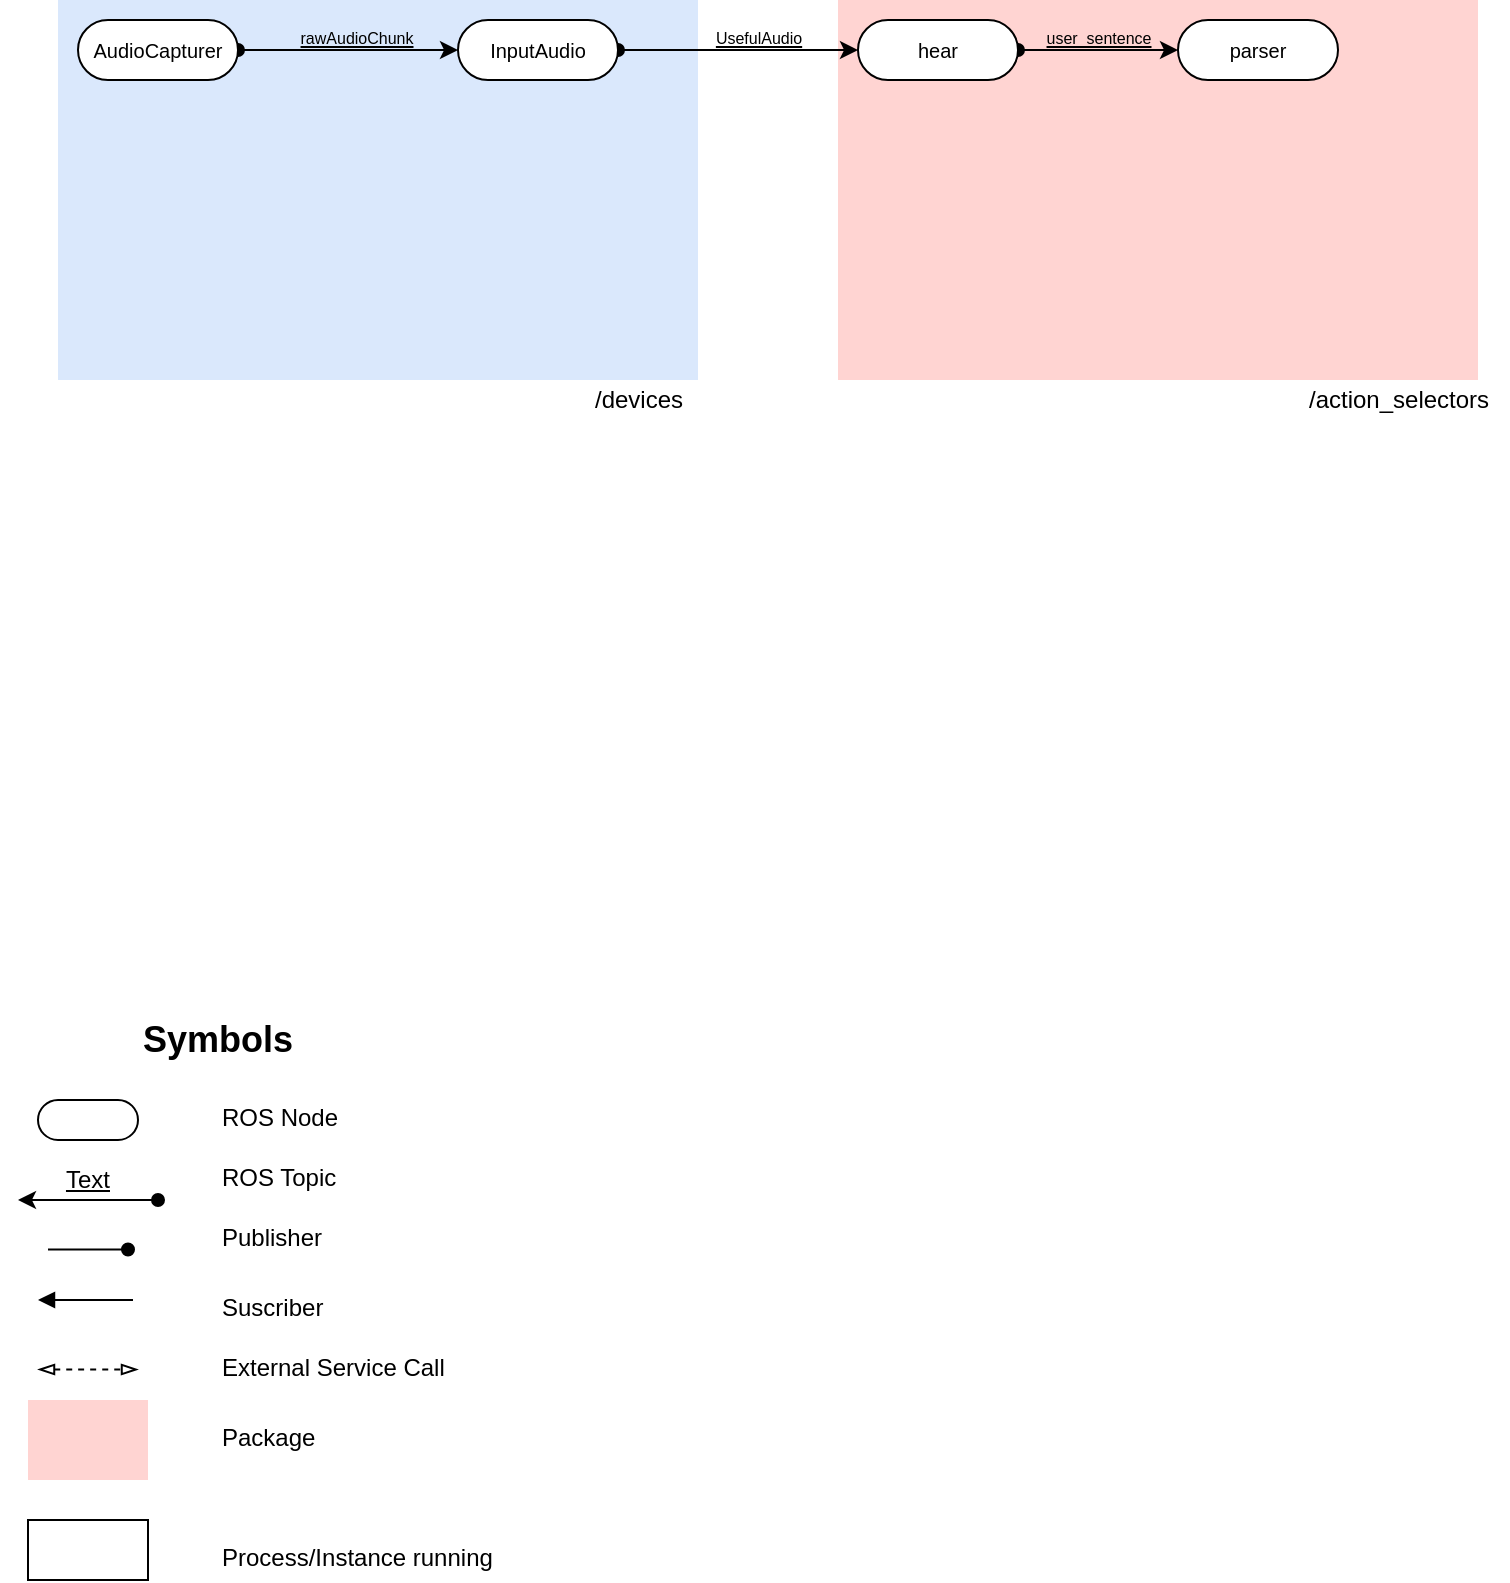 <mxfile version="12.6.5" type="github"><diagram id="94LBQQwzL-lMHzVEOpgl" name="Page-1"><mxGraphModel dx="1234" dy="473" grid="1" gridSize="10" guides="1" tooltips="1" connect="1" arrows="1" fold="1" page="1" pageScale="1" pageWidth="1600" pageHeight="900" math="0" shadow="0"><root><mxCell id="0"/><mxCell id="1" parent="0"/><mxCell id="XR8POZJkZjw1KcHef3Ur-4" value="&lt;h2&gt;Symbols&lt;/h2&gt;" style="text;html=1;strokeColor=none;fillColor=none;align=center;verticalAlign=middle;whiteSpace=wrap;rounded=0;" parent="1" vertex="1"><mxGeometry x="120" y="570" width="40" height="20" as="geometry"/></mxCell><mxCell id="XR8POZJkZjw1KcHef3Ur-6" value="" style="rounded=1;whiteSpace=wrap;html=1;arcSize=50;" parent="1" vertex="1"><mxGeometry x="50" y="610" width="50" height="20" as="geometry"/></mxCell><mxCell id="XR8POZJkZjw1KcHef3Ur-7" value="ROS Node" style="text;html=1;" parent="1" vertex="1"><mxGeometry x="140" y="605" width="80" height="30" as="geometry"/></mxCell><mxCell id="XR8POZJkZjw1KcHef3Ur-9" value="&lt;u&gt;Text&lt;/u&gt;" style="text;html=1;strokeColor=none;fillColor=none;align=center;verticalAlign=middle;whiteSpace=wrap;rounded=0;" parent="1" vertex="1"><mxGeometry x="55" y="640" width="40" height="20" as="geometry"/></mxCell><mxCell id="XR8POZJkZjw1KcHef3Ur-11" value="ROS Topic" style="text;html=1;" parent="1" vertex="1"><mxGeometry x="140" y="635" width="80" height="30" as="geometry"/></mxCell><mxCell id="XR8POZJkZjw1KcHef3Ur-12" value="" style="endArrow=oval;startArrow=classic;html=1;endFill=1;" parent="1" edge="1"><mxGeometry width="50" height="50" relative="1" as="geometry"><mxPoint x="40" y="660" as="sourcePoint"/><mxPoint x="110" y="660" as="targetPoint"/></mxGeometry></mxCell><mxCell id="XR8POZJkZjw1KcHef3Ur-13" value="" style="endArrow=oval;html=1;strokeColor=#000000;endFill=1;" parent="1" edge="1"><mxGeometry width="50" height="50" relative="1" as="geometry"><mxPoint x="55" y="684.76" as="sourcePoint"/><mxPoint x="95" y="684.76" as="targetPoint"/></mxGeometry></mxCell><mxCell id="XR8POZJkZjw1KcHef3Ur-14" value="Publisher" style="text;html=1;" parent="1" vertex="1"><mxGeometry x="140" y="665" width="80" height="30" as="geometry"/></mxCell><mxCell id="XR8POZJkZjw1KcHef3Ur-15" value="" style="endArrow=block;html=1;strokeColor=#000000;endFill=1;" parent="1" edge="1"><mxGeometry width="50" height="50" relative="1" as="geometry"><mxPoint x="97.5" y="710" as="sourcePoint"/><mxPoint x="50" y="710" as="targetPoint"/><Array as="points"><mxPoint x="92.5" y="710"/></Array></mxGeometry></mxCell><mxCell id="XR8POZJkZjw1KcHef3Ur-16" value="Suscriber" style="text;html=1;" parent="1" vertex="1"><mxGeometry x="140" y="700" width="80" height="30" as="geometry"/></mxCell><mxCell id="XR8POZJkZjw1KcHef3Ur-19" value="" style="endArrow=blockThin;startArrow=blockThin;html=1;dashed=1;strokeColor=#000000;endFill=0;startFill=0;" parent="1" edge="1"><mxGeometry width="50" height="50" relative="1" as="geometry"><mxPoint x="50" y="744.76" as="sourcePoint"/><mxPoint x="100" y="744.76" as="targetPoint"/><Array as="points"><mxPoint x="70" y="744.76"/></Array></mxGeometry></mxCell><mxCell id="XR8POZJkZjw1KcHef3Ur-20" value="External Service Call" style="text;html=1;" parent="1" vertex="1"><mxGeometry x="140" y="730" width="120" height="30" as="geometry"/></mxCell><mxCell id="MP0pOOuwlxTQmslvQRZY-1" value="" style="rounded=0;whiteSpace=wrap;html=1;fillColor=#FFD4D2;strokeColor=none;" parent="1" vertex="1"><mxGeometry x="45" y="760" width="60" height="40" as="geometry"/></mxCell><mxCell id="MP0pOOuwlxTQmslvQRZY-2" value="Package" style="text;html=1;" parent="1" vertex="1"><mxGeometry x="140" y="765" width="120" height="30" as="geometry"/></mxCell><mxCell id="MP0pOOuwlxTQmslvQRZY-3" value="" style="rounded=0;whiteSpace=wrap;html=1;" parent="1" vertex="1"><mxGeometry x="45" y="820" width="60" height="30" as="geometry"/></mxCell><mxCell id="MP0pOOuwlxTQmslvQRZY-4" value="Process/Instance running" style="text;html=1;" parent="1" vertex="1"><mxGeometry x="140" y="825" width="140" height="20" as="geometry"/></mxCell><mxCell id="MP0pOOuwlxTQmslvQRZY-5" value="" style="rounded=0;whiteSpace=wrap;html=1;fillColor=#FFD4D2;strokeColor=none;" parent="1" vertex="1"><mxGeometry x="450" y="60" width="320" height="190" as="geometry"/></mxCell><mxCell id="MP0pOOuwlxTQmslvQRZY-6" value="" style="rounded=0;whiteSpace=wrap;html=1;fillColor=#dae8fc;strokeColor=none;" parent="1" vertex="1"><mxGeometry x="60" y="60" width="320" height="190" as="geometry"/></mxCell><mxCell id="MP0pOOuwlxTQmslvQRZY-7" value="/devices" style="text;html=1;align=center;verticalAlign=middle;resizable=0;points=[];autosize=1;" parent="1" vertex="1"><mxGeometry x="320" y="250" width="60" height="20" as="geometry"/></mxCell><mxCell id="MP0pOOuwlxTQmslvQRZY-8" value="/action_selectors" style="text;html=1;align=center;verticalAlign=middle;resizable=0;points=[];autosize=1;" parent="1" vertex="1"><mxGeometry x="675" y="250" width="110" height="20" as="geometry"/></mxCell><mxCell id="MP0pOOuwlxTQmslvQRZY-15" value="&lt;span style=&quot;font-size: 7px&quot;&gt;&lt;u&gt;&lt;br&gt;&lt;/u&gt;&lt;/span&gt;" style="edgeStyle=orthogonalEdgeStyle;rounded=0;orthogonalLoop=1;jettySize=auto;html=1;entryX=0;entryY=0.5;entryDx=0;entryDy=0;startArrow=oval;startFill=1;exitX=1;exitY=0.5;exitDx=0;exitDy=0;" parent="1" source="MP0pOOuwlxTQmslvQRZY-11" target="MP0pOOuwlxTQmslvQRZY-12" edge="1"><mxGeometry relative="1" as="geometry"><mxPoint x="160" y="85" as="sourcePoint"/></mxGeometry></mxCell><mxCell id="MP0pOOuwlxTQmslvQRZY-11" value="&lt;font style=&quot;font-size: 10px&quot;&gt;AudioCapturer&lt;/font&gt;" style="rounded=1;whiteSpace=wrap;html=1;arcSize=50;" parent="1" vertex="1"><mxGeometry x="70" y="70" width="80" height="30" as="geometry"/></mxCell><mxCell id="MP0pOOuwlxTQmslvQRZY-19" style="edgeStyle=orthogonalEdgeStyle;rounded=0;orthogonalLoop=1;jettySize=auto;html=1;exitX=1;exitY=0.5;exitDx=0;exitDy=0;entryX=0;entryY=0.5;entryDx=0;entryDy=0;startArrow=oval;startFill=1;fontSize=8;" parent="1" source="MP0pOOuwlxTQmslvQRZY-12" target="MP0pOOuwlxTQmslvQRZY-18" edge="1"><mxGeometry relative="1" as="geometry"/></mxCell><mxCell id="MP0pOOuwlxTQmslvQRZY-12" value="&lt;font style=&quot;font-size: 10px&quot;&gt;InputAudio&lt;/font&gt;" style="rounded=1;whiteSpace=wrap;html=1;arcSize=50;" parent="1" vertex="1"><mxGeometry x="260" y="70" width="80" height="30" as="geometry"/></mxCell><mxCell id="MP0pOOuwlxTQmslvQRZY-16" value="&lt;u&gt;rawAudioChunk&lt;/u&gt;" style="text;html=1;align=center;verticalAlign=middle;resizable=0;points=[];autosize=1;fontSize=8;" parent="1" vertex="1"><mxGeometry x="174" y="69" width="70" height="20" as="geometry"/></mxCell><mxCell id="MP0pOOuwlxTQmslvQRZY-22" style="edgeStyle=orthogonalEdgeStyle;rounded=0;orthogonalLoop=1;jettySize=auto;html=1;exitX=1;exitY=0.5;exitDx=0;exitDy=0;entryX=0;entryY=0.5;entryDx=0;entryDy=0;startArrow=oval;startFill=1;fontSize=8;" parent="1" source="MP0pOOuwlxTQmslvQRZY-18" target="MP0pOOuwlxTQmslvQRZY-21" edge="1"><mxGeometry relative="1" as="geometry"/></mxCell><mxCell id="MP0pOOuwlxTQmslvQRZY-18" value="&lt;font style=&quot;font-size: 10px&quot;&gt;hear&lt;/font&gt;" style="rounded=1;whiteSpace=wrap;html=1;arcSize=50;" parent="1" vertex="1"><mxGeometry x="460" y="70" width="80" height="30" as="geometry"/></mxCell><mxCell id="MP0pOOuwlxTQmslvQRZY-20" value="&lt;u&gt;UsefulAudio&lt;/u&gt;" style="text;html=1;align=center;verticalAlign=middle;resizable=0;points=[];autosize=1;fontSize=8;" parent="1" vertex="1"><mxGeometry x="380" y="69" width="60" height="20" as="geometry"/></mxCell><mxCell id="MP0pOOuwlxTQmslvQRZY-21" value="&lt;font style=&quot;font-size: 10px&quot;&gt;parser&lt;/font&gt;" style="rounded=1;whiteSpace=wrap;html=1;arcSize=50;" parent="1" vertex="1"><mxGeometry x="620" y="70" width="80" height="30" as="geometry"/></mxCell><mxCell id="MP0pOOuwlxTQmslvQRZY-23" value="&lt;u&gt;user_sentence&lt;/u&gt;" style="text;html=1;align=center;verticalAlign=middle;resizable=0;points=[];autosize=1;fontSize=8;" parent="1" vertex="1"><mxGeometry x="545" y="69" width="70" height="20" as="geometry"/></mxCell></root></mxGraphModel></diagram></mxfile>